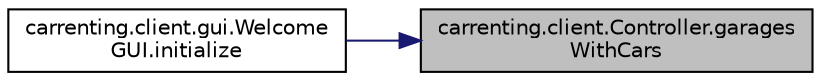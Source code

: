 digraph "carrenting.client.Controller.garagesWithCars"
{
 // LATEX_PDF_SIZE
  edge [fontname="Helvetica",fontsize="10",labelfontname="Helvetica",labelfontsize="10"];
  node [fontname="Helvetica",fontsize="10",shape=record];
  rankdir="RL";
  Node61 [label="carrenting.client.Controller.garages\lWithCars",height=0.2,width=0.4,color="black", fillcolor="grey75", style="filled", fontcolor="black",tooltip=" "];
  Node61 -> Node62 [dir="back",color="midnightblue",fontsize="10",style="solid",fontname="Helvetica"];
  Node62 [label="carrenting.client.gui.Welcome\lGUI.initialize",height=0.2,width=0.4,color="black", fillcolor="white", style="filled",URL="$classcarrenting_1_1client_1_1gui_1_1_welcome_g_u_i.html#a2bfdeb076ee5dec04b540de7b4e36a9f",tooltip=" "];
}
